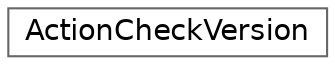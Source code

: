 digraph "Graphical Class Hierarchy"
{
 // LATEX_PDF_SIZE
  bgcolor="transparent";
  edge [fontname=Helvetica,fontsize=14,labelfontname=Helvetica,labelfontsize=14];
  node [fontname=Helvetica,fontsize=14,shape=box,height=0.2,width=0.4];
  rankdir="LR";
  Node0 [id="Node000000",label="ActionCheckVersion",height=0.2,width=0.4,color="grey40", fillcolor="white", style="filled",URL="$da/d27/classActionCheckVersion.html",tooltip=" "];
}
